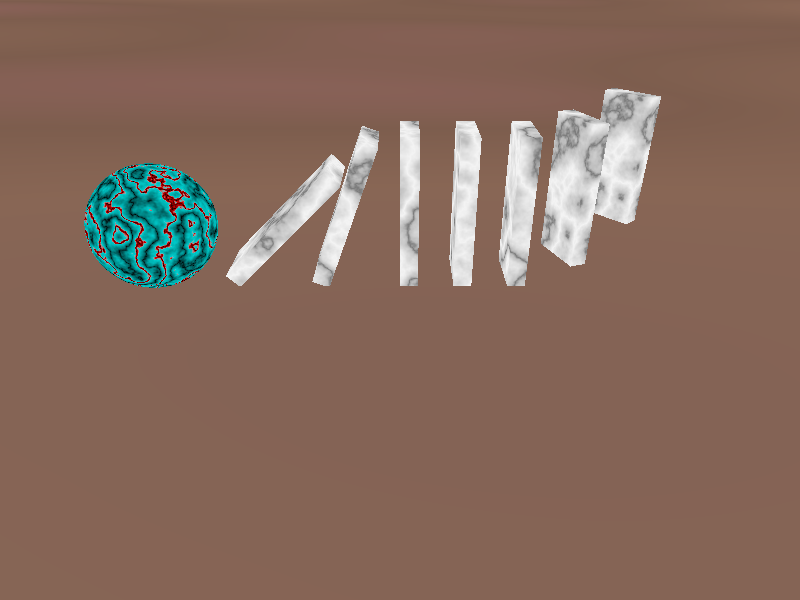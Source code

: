 #include "colors.inc"
#include "textures.inc"

// camera
camera {
    location <0, 4, -5>
    look_at <0 ,1, 0>
}

sky_sphere {
    pigment {
    rgb <0.50, 0.65, 0.90>
 }
}

// cenário
plane {
    y, -1
    texture {
        Rosewood scale 40
        rotate <0, 100, 0>
    }
}

background{
    rgb <0.6, 0.6, 0.6>
}

light_source{
    <10, 10, -10>
    color White
}

// objetos
sphere{
    <-4, 0, 4>, 1
    texture {
        Blood_Marble
    }
}

box { //domino caido
    <-2.8, -1, 3.8>
    <-3.1, 1.5, 4.8>
    texture{
        White_Marble
    }
    rotate z*-45
    translate y*-2.3
}

box { //domino 2
    <-0.9, -1, 3.8>
    <-1.2, 1.5, 4.8>
    texture{
        White_Marble
    }
    rotate z*-20
    translate y*-0.4
}

box { //domino 3
    <0.3, -1, 3.8>
    <0, 1.5, 4.8>
    texture{
        White_Marble
    }
}

box { //domino 4
    <1.2, -1, 3.8>
    <0.9, 1.5, 4.8>
    texture{
        White_Marble
    }
}

box { //domino 5
    <2.1, -1, 3.8>
    <1.8, 1.5, 4.8>
    texture{
        White_Marble
    }
}

box { //domino 6
    <3.0, -1, 3.8>
    <2.7, 1.5, 4.8>
    texture{
        White_Marble
    }
    rotate y*-20
    translate x*1.8
}

box { //domino 7
    <3.0, -1, 3.8>
    <2.7, 1.5, 4.8>
    texture{
        White_Marble
    }
    rotate y*-40
    translate x*5
    translate z*1.7
}
